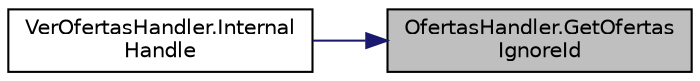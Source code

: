 digraph "OfertasHandler.GetOfertasIgnoreId"
{
 // INTERACTIVE_SVG=YES
 // LATEX_PDF_SIZE
  edge [fontname="Helvetica",fontsize="10",labelfontname="Helvetica",labelfontsize="10"];
  node [fontname="Helvetica",fontsize="10",shape=record];
  rankdir="RL";
  Node1 [label="OfertasHandler.GetOfertas\lIgnoreId",height=0.2,width=0.4,color="black", fillcolor="grey75", style="filled", fontcolor="black",tooltip="Método para obtener una lista de todas las OfertaDeServicio"];
  Node1 -> Node2 [dir="back",color="midnightblue",fontsize="10",style="solid",fontname="Helvetica"];
  Node2 [label="VerOfertasHandler.Internal\lHandle",height=0.2,width=0.4,color="black", fillcolor="white", style="filled",URL="$classVerOfertasHandler.html#ab56b6f4f1b0645311ed9704709f6b5cb",tooltip="Procesa el mensaje \"categorias\" y retorna true; retorna false en caso contrario."];
}
